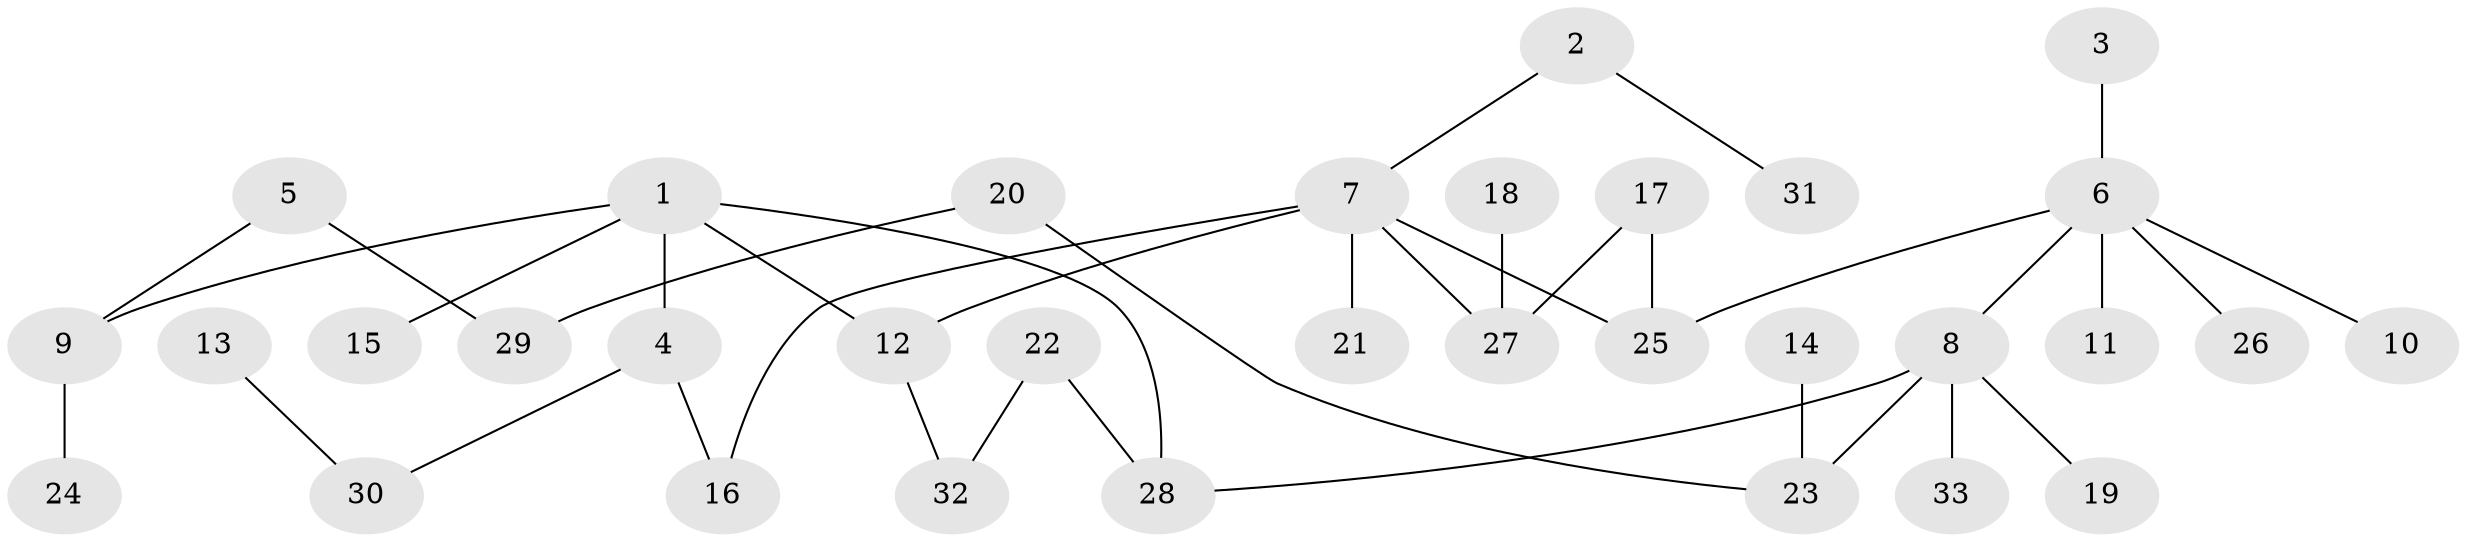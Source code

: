 // original degree distribution, {5: 0.018518518518518517, 3: 0.1111111111111111, 4: 0.12962962962962962, 2: 0.25925925925925924, 7: 0.018518518518518517, 6: 0.018518518518518517, 1: 0.4444444444444444}
// Generated by graph-tools (version 1.1) at 2025/36/03/04/25 23:36:12]
// undirected, 33 vertices, 37 edges
graph export_dot {
  node [color=gray90,style=filled];
  1;
  2;
  3;
  4;
  5;
  6;
  7;
  8;
  9;
  10;
  11;
  12;
  13;
  14;
  15;
  16;
  17;
  18;
  19;
  20;
  21;
  22;
  23;
  24;
  25;
  26;
  27;
  28;
  29;
  30;
  31;
  32;
  33;
  1 -- 4 [weight=1.0];
  1 -- 9 [weight=1.0];
  1 -- 12 [weight=1.0];
  1 -- 15 [weight=1.0];
  1 -- 28 [weight=1.0];
  2 -- 7 [weight=1.0];
  2 -- 31 [weight=1.0];
  3 -- 6 [weight=1.0];
  4 -- 16 [weight=1.0];
  4 -- 30 [weight=1.0];
  5 -- 9 [weight=1.0];
  5 -- 29 [weight=1.0];
  6 -- 8 [weight=1.0];
  6 -- 10 [weight=1.0];
  6 -- 11 [weight=1.0];
  6 -- 25 [weight=1.0];
  6 -- 26 [weight=1.0];
  7 -- 12 [weight=1.0];
  7 -- 16 [weight=1.0];
  7 -- 21 [weight=1.0];
  7 -- 25 [weight=1.0];
  7 -- 27 [weight=1.0];
  8 -- 19 [weight=1.0];
  8 -- 23 [weight=1.0];
  8 -- 28 [weight=1.0];
  8 -- 33 [weight=1.0];
  9 -- 24 [weight=1.0];
  12 -- 32 [weight=1.0];
  13 -- 30 [weight=1.0];
  14 -- 23 [weight=1.0];
  17 -- 25 [weight=1.0];
  17 -- 27 [weight=1.0];
  18 -- 27 [weight=1.0];
  20 -- 23 [weight=1.0];
  20 -- 29 [weight=1.0];
  22 -- 28 [weight=1.0];
  22 -- 32 [weight=1.0];
}
